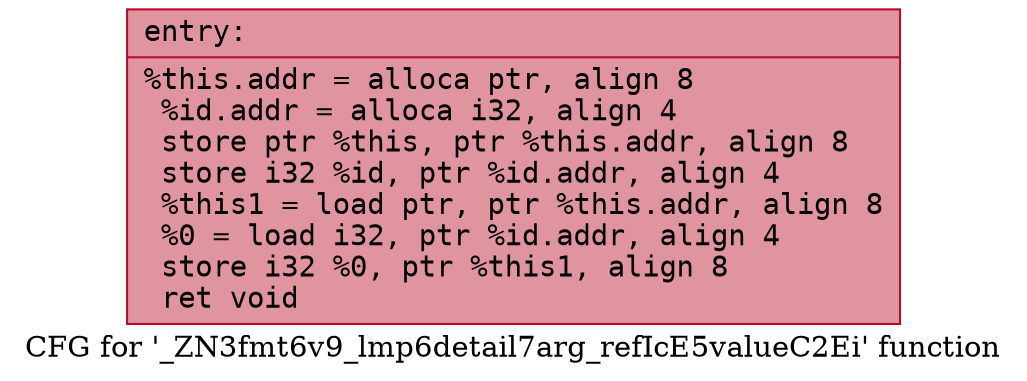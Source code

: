digraph "CFG for '_ZN3fmt6v9_lmp6detail7arg_refIcE5valueC2Ei' function" {
	label="CFG for '_ZN3fmt6v9_lmp6detail7arg_refIcE5valueC2Ei' function";

	Node0x556bfea70b10 [shape=record,color="#b70d28ff", style=filled, fillcolor="#b70d2870" fontname="Courier",label="{entry:\l|  %this.addr = alloca ptr, align 8\l  %id.addr = alloca i32, align 4\l  store ptr %this, ptr %this.addr, align 8\l  store i32 %id, ptr %id.addr, align 4\l  %this1 = load ptr, ptr %this.addr, align 8\l  %0 = load i32, ptr %id.addr, align 4\l  store i32 %0, ptr %this1, align 8\l  ret void\l}"];
}
